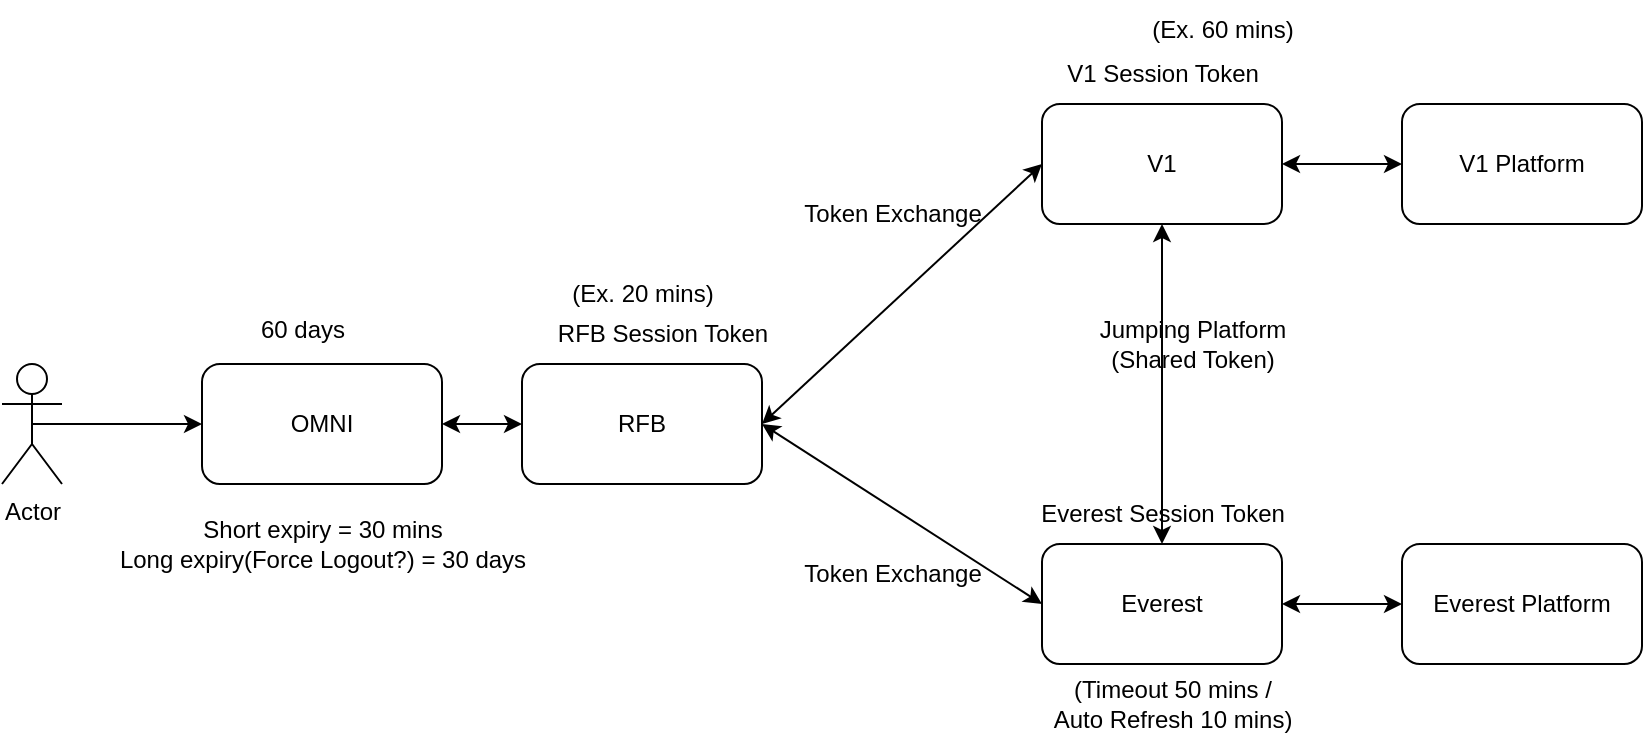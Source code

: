 <mxfile version="24.0.2" type="device" pages="2">
  <diagram name="Page-1" id="IYfIIwfAGG9ofOuiX7vx">
    <mxGraphModel dx="1026" dy="650" grid="1" gridSize="10" guides="1" tooltips="1" connect="1" arrows="1" fold="1" page="1" pageScale="1" pageWidth="850" pageHeight="1100" math="0" shadow="0">
      <root>
        <mxCell id="0" />
        <mxCell id="1" parent="0" />
        <mxCell id="Mjv4nJCZPY-bJwmaCkY2-13" style="edgeStyle=orthogonalEdgeStyle;rounded=0;orthogonalLoop=1;jettySize=auto;html=1;exitX=1;exitY=0.5;exitDx=0;exitDy=0;entryX=0;entryY=0.5;entryDx=0;entryDy=0;startArrow=classic;startFill=1;" parent="1" source="Mjv4nJCZPY-bJwmaCkY2-1" target="Mjv4nJCZPY-bJwmaCkY2-2" edge="1">
          <mxGeometry relative="1" as="geometry" />
        </mxCell>
        <mxCell id="Mjv4nJCZPY-bJwmaCkY2-1" value="OMNI" style="rounded=1;whiteSpace=wrap;html=1;" parent="1" vertex="1">
          <mxGeometry x="120" y="280" width="120" height="60" as="geometry" />
        </mxCell>
        <mxCell id="Mjv4nJCZPY-bJwmaCkY2-12" style="rounded=0;orthogonalLoop=1;jettySize=auto;html=1;exitX=1;exitY=0.5;exitDx=0;exitDy=0;entryX=0;entryY=0.5;entryDx=0;entryDy=0;startArrow=classic;startFill=1;" parent="1" source="Mjv4nJCZPY-bJwmaCkY2-2" target="Mjv4nJCZPY-bJwmaCkY2-3" edge="1">
          <mxGeometry relative="1" as="geometry" />
        </mxCell>
        <mxCell id="Mjv4nJCZPY-bJwmaCkY2-18" style="rounded=0;orthogonalLoop=1;jettySize=auto;html=1;exitX=1;exitY=0.5;exitDx=0;exitDy=0;entryX=0;entryY=0.5;entryDx=0;entryDy=0;startArrow=classic;startFill=1;" parent="1" source="Mjv4nJCZPY-bJwmaCkY2-2" target="Mjv4nJCZPY-bJwmaCkY2-4" edge="1">
          <mxGeometry relative="1" as="geometry" />
        </mxCell>
        <mxCell id="Mjv4nJCZPY-bJwmaCkY2-2" value="RFB" style="rounded=1;whiteSpace=wrap;html=1;" parent="1" vertex="1">
          <mxGeometry x="280" y="280" width="120" height="60" as="geometry" />
        </mxCell>
        <mxCell id="Mjv4nJCZPY-bJwmaCkY2-14" style="edgeStyle=orthogonalEdgeStyle;rounded=0;orthogonalLoop=1;jettySize=auto;html=1;exitX=1;exitY=0.5;exitDx=0;exitDy=0;entryX=0;entryY=0.5;entryDx=0;entryDy=0;startArrow=classic;startFill=1;" parent="1" source="Mjv4nJCZPY-bJwmaCkY2-3" target="Mjv4nJCZPY-bJwmaCkY2-10" edge="1">
          <mxGeometry relative="1" as="geometry" />
        </mxCell>
        <mxCell id="Mjv4nJCZPY-bJwmaCkY2-24" style="edgeStyle=orthogonalEdgeStyle;rounded=0;orthogonalLoop=1;jettySize=auto;html=1;exitX=0.5;exitY=1;exitDx=0;exitDy=0;startArrow=classic;startFill=1;" parent="1" source="Mjv4nJCZPY-bJwmaCkY2-3" target="Mjv4nJCZPY-bJwmaCkY2-4" edge="1">
          <mxGeometry relative="1" as="geometry" />
        </mxCell>
        <mxCell id="Mjv4nJCZPY-bJwmaCkY2-3" value="V1" style="rounded=1;whiteSpace=wrap;html=1;" parent="1" vertex="1">
          <mxGeometry x="540" y="150" width="120" height="60" as="geometry" />
        </mxCell>
        <mxCell id="Mjv4nJCZPY-bJwmaCkY2-19" style="edgeStyle=orthogonalEdgeStyle;rounded=0;orthogonalLoop=1;jettySize=auto;html=1;exitX=1;exitY=0.5;exitDx=0;exitDy=0;entryX=0;entryY=0.5;entryDx=0;entryDy=0;startArrow=classic;startFill=1;" parent="1" source="Mjv4nJCZPY-bJwmaCkY2-4" target="Mjv4nJCZPY-bJwmaCkY2-11" edge="1">
          <mxGeometry relative="1" as="geometry" />
        </mxCell>
        <mxCell id="Mjv4nJCZPY-bJwmaCkY2-4" value="Everest" style="rounded=1;whiteSpace=wrap;html=1;" parent="1" vertex="1">
          <mxGeometry x="540" y="370" width="120" height="60" as="geometry" />
        </mxCell>
        <mxCell id="Mjv4nJCZPY-bJwmaCkY2-5" value="V1 Session Token" style="text;html=1;align=center;verticalAlign=middle;resizable=0;points=[];autosize=1;strokeColor=none;fillColor=none;" parent="1" vertex="1">
          <mxGeometry x="540" y="120" width="120" height="30" as="geometry" />
        </mxCell>
        <mxCell id="Mjv4nJCZPY-bJwmaCkY2-7" value="RFB Session Token" style="text;html=1;align=center;verticalAlign=middle;resizable=0;points=[];autosize=1;strokeColor=none;fillColor=none;" parent="1" vertex="1">
          <mxGeometry x="285" y="250" width="130" height="30" as="geometry" />
        </mxCell>
        <mxCell id="Mjv4nJCZPY-bJwmaCkY2-9" value="Everest Session Token" style="text;html=1;align=center;verticalAlign=middle;resizable=0;points=[];autosize=1;strokeColor=none;fillColor=none;" parent="1" vertex="1">
          <mxGeometry x="525" y="340" width="150" height="30" as="geometry" />
        </mxCell>
        <mxCell id="Mjv4nJCZPY-bJwmaCkY2-10" value="V1 Platform" style="rounded=1;whiteSpace=wrap;html=1;" parent="1" vertex="1">
          <mxGeometry x="720" y="150" width="120" height="60" as="geometry" />
        </mxCell>
        <mxCell id="Mjv4nJCZPY-bJwmaCkY2-11" value="Everest Platform" style="rounded=1;whiteSpace=wrap;html=1;" parent="1" vertex="1">
          <mxGeometry x="720" y="370" width="120" height="60" as="geometry" />
        </mxCell>
        <mxCell id="Mjv4nJCZPY-bJwmaCkY2-15" value="Token Exchange" style="text;html=1;align=center;verticalAlign=middle;resizable=0;points=[];autosize=1;strokeColor=none;fillColor=none;" parent="1" vertex="1">
          <mxGeometry x="410" y="190" width="110" height="30" as="geometry" />
        </mxCell>
        <mxCell id="Mjv4nJCZPY-bJwmaCkY2-17" style="edgeStyle=orthogonalEdgeStyle;rounded=0;orthogonalLoop=1;jettySize=auto;html=1;exitX=0.5;exitY=0.5;exitDx=0;exitDy=0;exitPerimeter=0;entryX=0;entryY=0.5;entryDx=0;entryDy=0;" parent="1" source="Mjv4nJCZPY-bJwmaCkY2-16" target="Mjv4nJCZPY-bJwmaCkY2-1" edge="1">
          <mxGeometry relative="1" as="geometry" />
        </mxCell>
        <mxCell id="Mjv4nJCZPY-bJwmaCkY2-16" value="Actor" style="shape=umlActor;verticalLabelPosition=bottom;verticalAlign=top;html=1;outlineConnect=0;" parent="1" vertex="1">
          <mxGeometry x="20" y="280" width="30" height="60" as="geometry" />
        </mxCell>
        <mxCell id="Mjv4nJCZPY-bJwmaCkY2-20" value="Token Exchange" style="text;html=1;align=center;verticalAlign=middle;resizable=0;points=[];autosize=1;strokeColor=none;fillColor=none;" parent="1" vertex="1">
          <mxGeometry x="410" y="370" width="110" height="30" as="geometry" />
        </mxCell>
        <mxCell id="Mjv4nJCZPY-bJwmaCkY2-21" value="(Ex. 60 mins)" style="text;html=1;align=center;verticalAlign=middle;resizable=0;points=[];autosize=1;strokeColor=none;fillColor=none;" parent="1" vertex="1">
          <mxGeometry x="585" y="98" width="90" height="30" as="geometry" />
        </mxCell>
        <mxCell id="Mjv4nJCZPY-bJwmaCkY2-22" value="(Timeout 50 mins /&lt;div&gt;Auto Refresh 10 mins)&lt;/div&gt;" style="text;html=1;align=center;verticalAlign=middle;resizable=0;points=[];autosize=1;strokeColor=none;fillColor=none;" parent="1" vertex="1">
          <mxGeometry x="535" y="430" width="140" height="40" as="geometry" />
        </mxCell>
        <mxCell id="Mjv4nJCZPY-bJwmaCkY2-23" value="(Ex. 20 mins)" style="text;html=1;align=center;verticalAlign=middle;resizable=0;points=[];autosize=1;strokeColor=none;fillColor=none;" parent="1" vertex="1">
          <mxGeometry x="295" y="230" width="90" height="30" as="geometry" />
        </mxCell>
        <mxCell id="Mjv4nJCZPY-bJwmaCkY2-25" value="Jumping Platform&lt;div&gt;(Shared Token)&lt;/div&gt;" style="text;html=1;align=center;verticalAlign=middle;resizable=0;points=[];autosize=1;strokeColor=none;fillColor=none;" parent="1" vertex="1">
          <mxGeometry x="555" y="250" width="120" height="40" as="geometry" />
        </mxCell>
        <mxCell id="Mjv4nJCZPY-bJwmaCkY2-26" value="60 days" style="text;html=1;align=center;verticalAlign=middle;resizable=0;points=[];autosize=1;strokeColor=none;fillColor=none;" parent="1" vertex="1">
          <mxGeometry x="135" y="248" width="70" height="30" as="geometry" />
        </mxCell>
        <mxCell id="Mjv4nJCZPY-bJwmaCkY2-27" value="&lt;div&gt;Short expiry = 30 mins&lt;/div&gt;Long expiry(Force Logout?) = 30 days" style="text;html=1;align=center;verticalAlign=middle;resizable=0;points=[];autosize=1;strokeColor=none;fillColor=none;" parent="1" vertex="1">
          <mxGeometry x="65" y="350" width="230" height="40" as="geometry" />
        </mxCell>
      </root>
    </mxGraphModel>
  </diagram>
  <diagram id="B5xmJoYoDjX6h2zeoJ_x" name="Page-2">
    <mxGraphModel dx="1876" dy="1750" grid="1" gridSize="10" guides="1" tooltips="1" connect="1" arrows="1" fold="1" page="1" pageScale="1" pageWidth="850" pageHeight="1100" math="0" shadow="0">
      <root>
        <mxCell id="0" />
        <mxCell id="1" parent="0" />
        <mxCell id="egA4y2zO-6iai0hBFW7C-6" value="" style="rounded=0;whiteSpace=wrap;html=1;fillColor=#f5f5f5;strokeColor=#666666;fontColor=#333333;" vertex="1" parent="1">
          <mxGeometry x="-180" y="-120" width="1260" height="520" as="geometry" />
        </mxCell>
        <mxCell id="egA4y2zO-6iai0hBFW7C-1" value="" style="rounded=0;whiteSpace=wrap;html=1;fillColor=#d5e8d4;strokeColor=#82b366;" vertex="1" parent="1">
          <mxGeometry x="80" y="-40" width="890" height="410" as="geometry" />
        </mxCell>
        <mxCell id="ztFP1_txOAihukqQjzu--5" style="edgeStyle=orthogonalEdgeStyle;rounded=0;orthogonalLoop=1;jettySize=auto;html=1;exitX=1;exitY=0.5;exitDx=0;exitDy=0;" parent="1" source="ztFP1_txOAihukqQjzu--1" target="hUXtF6jyJElNMO1gw3u4-1" edge="1">
          <mxGeometry relative="1" as="geometry">
            <mxPoint x="350" y="290" as="targetPoint" />
          </mxGeometry>
        </mxCell>
        <mxCell id="egA4y2zO-6iai0hBFW7C-9" style="edgeStyle=orthogonalEdgeStyle;rounded=0;orthogonalLoop=1;jettySize=auto;html=1;exitX=0.5;exitY=0;exitDx=0;exitDy=0;entryX=0;entryY=0.5;entryDx=0;entryDy=0;curved=1;dashed=1;" edge="1" parent="1" source="ztFP1_txOAihukqQjzu--1" target="egA4y2zO-6iai0hBFW7C-8">
          <mxGeometry relative="1" as="geometry" />
        </mxCell>
        <mxCell id="ztFP1_txOAihukqQjzu--1" value="kafka-producer" style="rounded=1;whiteSpace=wrap;html=1;" parent="1" vertex="1">
          <mxGeometry x="160" y="256.5" width="120" height="60" as="geometry" />
        </mxCell>
        <mxCell id="ztFP1_txOAihukqQjzu--4" style="edgeStyle=orthogonalEdgeStyle;rounded=0;orthogonalLoop=1;jettySize=auto;html=1;entryX=0;entryY=0.5;entryDx=0;entryDy=0;curved=1;" parent="1" source="hUXtF6jyJElNMO1gw3u4-1" target="ztFP1_txOAihukqQjzu--3" edge="1">
          <mxGeometry relative="1" as="geometry">
            <mxPoint x="470" y="290" as="sourcePoint" />
            <Array as="points">
              <mxPoint x="415" y="240" />
              <mxPoint x="515" y="240" />
              <mxPoint x="515" y="200" />
            </Array>
          </mxGeometry>
        </mxCell>
        <mxCell id="ztFP1_txOAihukqQjzu--7" style="edgeStyle=orthogonalEdgeStyle;rounded=0;orthogonalLoop=1;jettySize=auto;html=1;exitX=1;exitY=0.5;exitDx=0;exitDy=0;entryX=0;entryY=0.5;entryDx=0;entryDy=0;" parent="1" source="ztFP1_txOAihukqQjzu--3" target="ztFP1_txOAihukqQjzu--6" edge="1">
          <mxGeometry relative="1" as="geometry" />
        </mxCell>
        <mxCell id="egA4y2zO-6iai0hBFW7C-10" style="edgeStyle=orthogonalEdgeStyle;rounded=0;orthogonalLoop=1;jettySize=auto;html=1;exitX=0.5;exitY=0;exitDx=0;exitDy=0;entryX=1;entryY=0.5;entryDx=0;entryDy=0;curved=1;dashed=1;" edge="1" parent="1" source="ztFP1_txOAihukqQjzu--3" target="egA4y2zO-6iai0hBFW7C-8">
          <mxGeometry relative="1" as="geometry" />
        </mxCell>
        <mxCell id="egA4y2zO-6iai0hBFW7C-14" style="edgeStyle=orthogonalEdgeStyle;rounded=0;orthogonalLoop=1;jettySize=auto;html=1;exitX=0.5;exitY=1;exitDx=0;exitDy=0;curved=1;" edge="1" parent="1" source="ztFP1_txOAihukqQjzu--3" target="hUXtF6jyJElNMO1gw3u4-1">
          <mxGeometry relative="1" as="geometry">
            <Array as="points">
              <mxPoint x="640" y="250" />
              <mxPoint x="515" y="250" />
              <mxPoint x="515" y="300" />
            </Array>
          </mxGeometry>
        </mxCell>
        <mxCell id="ztFP1_txOAihukqQjzu--3" value="kafka-consumer" style="rounded=1;whiteSpace=wrap;html=1;" parent="1" vertex="1">
          <mxGeometry x="580" y="170" width="120" height="60" as="geometry" />
        </mxCell>
        <mxCell id="ztFP1_txOAihukqQjzu--6" value="MySQL" style="rounded=1;whiteSpace=wrap;html=1;" parent="1" vertex="1">
          <mxGeometry x="810" y="170" width="120" height="60" as="geometry" />
        </mxCell>
        <mxCell id="hUXtF6jyJElNMO1gw3u4-1" value="Kafka Broker" style="sketch=0;pointerEvents=1;shadow=0;dashed=0;html=1;strokeColor=none;fillColor=#505050;labelPosition=center;verticalLabelPosition=bottom;verticalAlign=top;outlineConnect=0;align=center;shape=mxgraph.office.communications.messages_queued;" parent="1" vertex="1">
          <mxGeometry x="380" y="253" width="69.35" height="67" as="geometry" />
        </mxCell>
        <mxCell id="egA4y2zO-6iai0hBFW7C-3" style="edgeStyle=orthogonalEdgeStyle;rounded=0;orthogonalLoop=1;jettySize=auto;html=1;exitX=1;exitY=0.5;exitDx=0;exitDy=0;" edge="1" parent="1" source="egA4y2zO-6iai0hBFW7C-2" target="ztFP1_txOAihukqQjzu--1">
          <mxGeometry relative="1" as="geometry" />
        </mxCell>
        <mxCell id="egA4y2zO-6iai0hBFW7C-2" value="Postman" style="rounded=1;whiteSpace=wrap;html=1;" vertex="1" parent="1">
          <mxGeometry x="-140" y="256.5" width="120" height="60" as="geometry" />
        </mxCell>
        <mxCell id="egA4y2zO-6iai0hBFW7C-5" value="Kubernetes" style="rounded=0;whiteSpace=wrap;html=1;fillColor=#e1d5e7;strokeColor=#9673a6;fontSize=24;" vertex="1" parent="1">
          <mxGeometry x="420" y="-40" width="210" height="30" as="geometry" />
        </mxCell>
        <mxCell id="egA4y2zO-6iai0hBFW7C-7" value="Demo Scope" style="rounded=0;whiteSpace=wrap;html=1;fillColor=#e1d5e7;strokeColor=#9673a6;fontSize=24;" vertex="1" parent="1">
          <mxGeometry x="420" y="-120" width="210" height="30" as="geometry" />
        </mxCell>
        <mxCell id="egA4y2zO-6iai0hBFW7C-8" value="spring-boot-admin" style="rounded=1;whiteSpace=wrap;html=1;" vertex="1" parent="1">
          <mxGeometry x="340" y="20" width="120" height="60" as="geometry" />
        </mxCell>
        <mxCell id="egA4y2zO-6iai0hBFW7C-11" value="{transactions}" style="text;html=1;align=center;verticalAlign=middle;resizable=0;points=[];autosize=1;strokeColor=none;fillColor=none;" vertex="1" parent="1">
          <mxGeometry x="280" y="256.5" width="100" height="30" as="geometry" />
        </mxCell>
        <mxCell id="egA4y2zO-6iai0hBFW7C-13" value="{transactions}" style="text;html=1;align=center;verticalAlign=middle;resizable=0;points=[];autosize=1;strokeColor=none;fillColor=none;" vertex="1" parent="1">
          <mxGeometry x="420" y="210" width="100" height="30" as="geometry" />
        </mxCell>
        <mxCell id="egA4y2zO-6iai0hBFW7C-15" value="{transactions}" style="text;html=1;align=center;verticalAlign=middle;resizable=0;points=[];autosize=1;strokeColor=none;fillColor=none;" vertex="1" parent="1">
          <mxGeometry x="520" y="253" width="100" height="30" as="geometry" />
        </mxCell>
      </root>
    </mxGraphModel>
  </diagram>
</mxfile>
